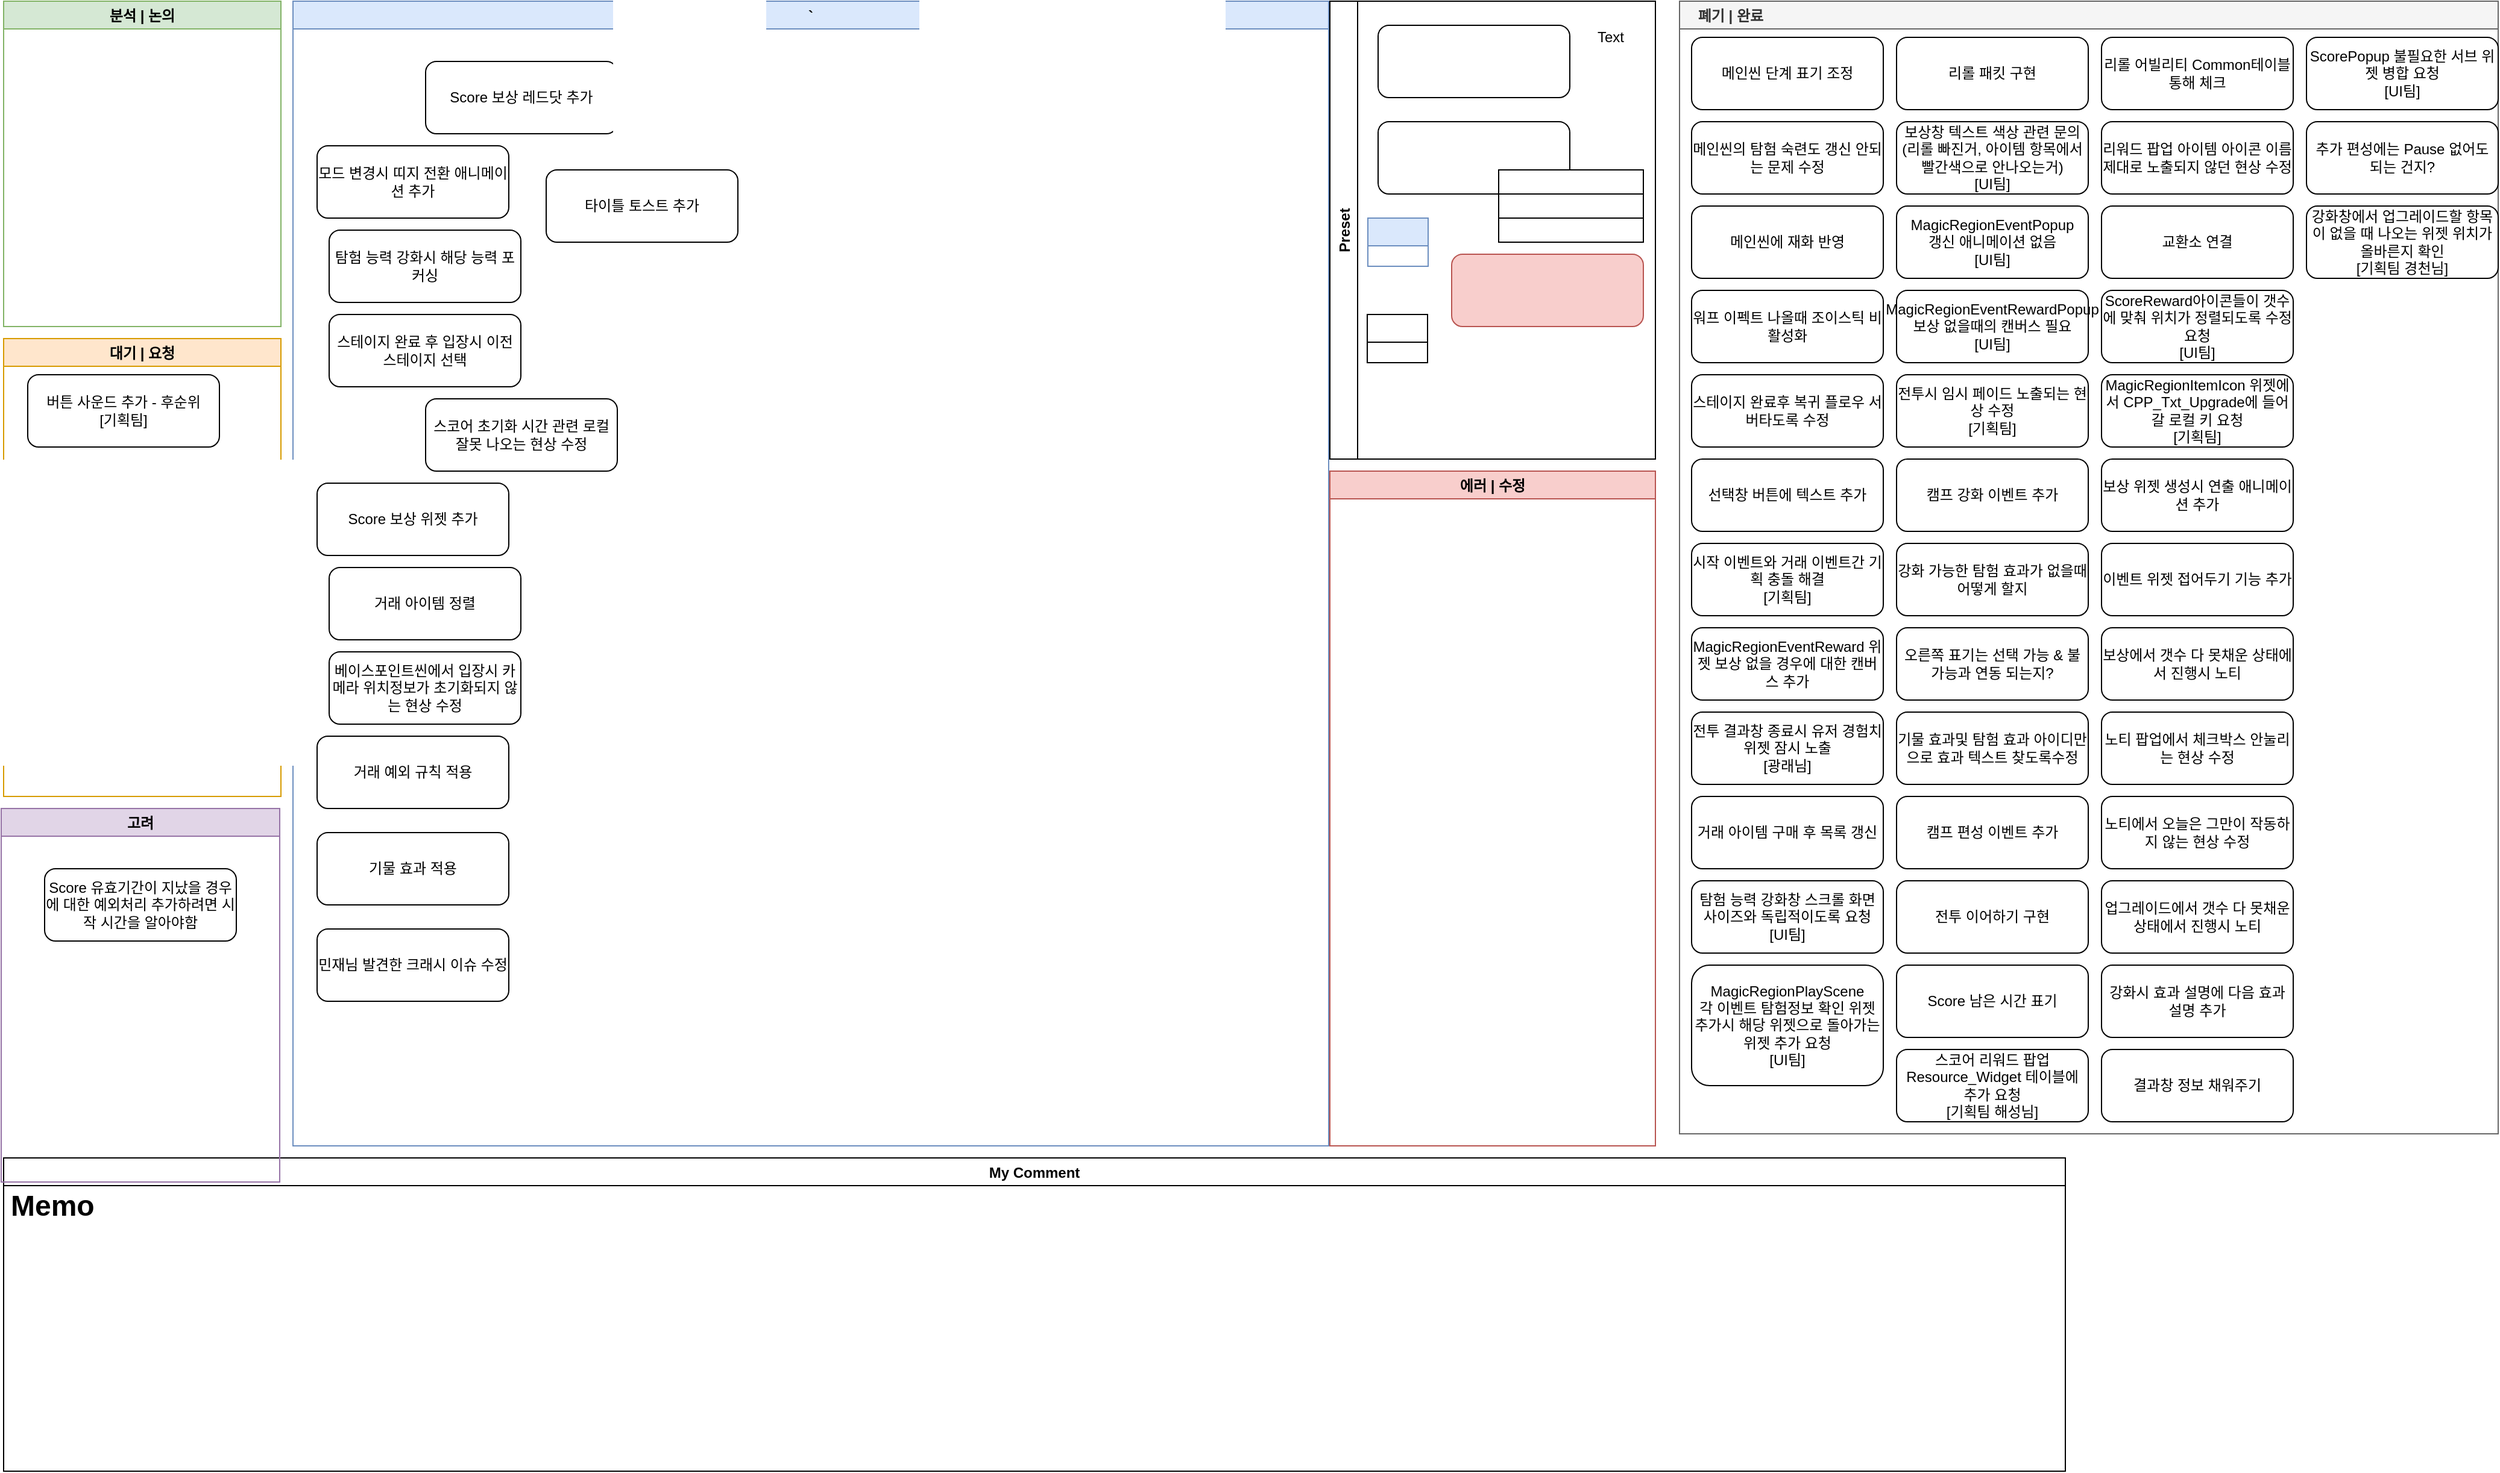 <mxfile version="24.8.4">
  <diagram id="sQ8EXhfYu_Z4RW1TYD9f" name="Page-1">
    <mxGraphModel dx="1687" dy="878" grid="1" gridSize="10" guides="1" tooltips="1" connect="0" arrows="1" fold="1" page="1" pageScale="1" pageWidth="827" pageHeight="1169" math="0" shadow="0">
      <root>
        <mxCell id="0" />
        <mxCell id="1" parent="0" />
        <mxCell id="wOnGFkAYj0Utu0_wV-MN-16" value="`" style="swimlane;fillColor=#dae8fc;strokeColor=#6c8ebf;" parent="1" vertex="1">
          <mxGeometry x="270" y="50" width="859" height="950" as="geometry" />
        </mxCell>
        <mxCell id="Hl0CqrcyUsH3RmlXjL36-16" value="거래 아이템 정렬" style="rounded=1;whiteSpace=wrap;html=1;" parent="wOnGFkAYj0Utu0_wV-MN-16" vertex="1">
          <mxGeometry x="30" y="470" width="159" height="60" as="geometry" />
        </mxCell>
        <mxCell id="Hl0CqrcyUsH3RmlXjL36-18" value="스테이지 완료 후 입장시 이전 스테이지 선택" style="rounded=1;whiteSpace=wrap;html=1;" parent="wOnGFkAYj0Utu0_wV-MN-16" vertex="1">
          <mxGeometry x="30" y="260" width="159" height="60" as="geometry" />
        </mxCell>
        <mxCell id="Hl0CqrcyUsH3RmlXjL36-19" value="베이스포인트씬에서 입장시 카메라 위치정보가 초기화되지 않는 현상 수정" style="rounded=1;whiteSpace=wrap;html=1;" parent="wOnGFkAYj0Utu0_wV-MN-16" vertex="1">
          <mxGeometry x="30" y="540" width="159" height="60" as="geometry" />
        </mxCell>
        <mxCell id="-H19STxGfVn_PWDj7dHE-3" value="Score 보상 위젯 추가" style="rounded=1;whiteSpace=wrap;html=1;" vertex="1" parent="wOnGFkAYj0Utu0_wV-MN-16">
          <mxGeometry x="20" y="400" width="159" height="60" as="geometry" />
        </mxCell>
        <mxCell id="-H19STxGfVn_PWDj7dHE-4" value="스코어 초기화 시간 관련 로컬 잘못 나오는 현상 수정" style="rounded=1;whiteSpace=wrap;html=1;" vertex="1" parent="wOnGFkAYj0Utu0_wV-MN-16">
          <mxGeometry x="110" y="330" width="159" height="60" as="geometry" />
        </mxCell>
        <mxCell id="-H19STxGfVn_PWDj7dHE-11" value="Score 보상 레드닷 추가" style="rounded=1;whiteSpace=wrap;html=1;" vertex="1" parent="wOnGFkAYj0Utu0_wV-MN-16">
          <mxGeometry x="110" y="50" width="159" height="60" as="geometry" />
        </mxCell>
        <mxCell id="-H19STxGfVn_PWDj7dHE-17" value="거래 예외 규칙 적용" style="rounded=1;whiteSpace=wrap;html=1;" vertex="1" parent="wOnGFkAYj0Utu0_wV-MN-16">
          <mxGeometry x="20" y="610" width="159" height="60" as="geometry" />
        </mxCell>
        <mxCell id="-H19STxGfVn_PWDj7dHE-21" value="탐험 능력 강화시 해당 능력 포커싱" style="rounded=1;whiteSpace=wrap;html=1;" vertex="1" parent="wOnGFkAYj0Utu0_wV-MN-16">
          <mxGeometry x="30" y="190" width="159" height="60" as="geometry" />
        </mxCell>
        <mxCell id="-H19STxGfVn_PWDj7dHE-22" value="모드 변경시 띠지 전환 애니메이션 추가" style="rounded=1;whiteSpace=wrap;html=1;" vertex="1" parent="wOnGFkAYj0Utu0_wV-MN-16">
          <mxGeometry x="20" y="120" width="159" height="60" as="geometry" />
        </mxCell>
        <mxCell id="-H19STxGfVn_PWDj7dHE-23" value="기물 효과 적용" style="rounded=1;whiteSpace=wrap;html=1;" vertex="1" parent="wOnGFkAYj0Utu0_wV-MN-16">
          <mxGeometry x="20" y="690" width="159" height="60" as="geometry" />
        </mxCell>
        <mxCell id="-H19STxGfVn_PWDj7dHE-24" value="민재님 발견한 크래시 이슈 수정" style="rounded=1;whiteSpace=wrap;html=1;" vertex="1" parent="wOnGFkAYj0Utu0_wV-MN-16">
          <mxGeometry x="20" y="770" width="159" height="60" as="geometry" />
        </mxCell>
        <mxCell id="-H19STxGfVn_PWDj7dHE-25" value="타이틀 토스트 추가" style="rounded=1;whiteSpace=wrap;html=1;" vertex="1" parent="wOnGFkAYj0Utu0_wV-MN-16">
          <mxGeometry x="210" y="140" width="159" height="60" as="geometry" />
        </mxCell>
        <mxCell id="wOnGFkAYj0Utu0_wV-MN-17" value="분석 | 논의" style="swimlane;strokeColor=#82b366;fillColor=#D5E8D4;" parent="1" vertex="1">
          <mxGeometry x="30" y="50" width="230" height="270" as="geometry" />
        </mxCell>
        <mxCell id="MTrl5ynQiznJmTlUDSWs-4" value="대기 | 요청" style="swimlane;strokeColor=#d79b00;fillColor=#ffe6cc;" parent="1" vertex="1">
          <mxGeometry x="30" y="330" width="230" height="380" as="geometry" />
        </mxCell>
        <mxCell id="Hl0CqrcyUsH3RmlXjL36-31" value="버튼 사운드 추가 - 후순위&lt;br&gt;[기획팀]" style="rounded=1;whiteSpace=wrap;html=1;" parent="MTrl5ynQiznJmTlUDSWs-4" vertex="1">
          <mxGeometry x="20" y="30" width="159" height="60" as="geometry" />
        </mxCell>
        <mxCell id="hDPYIisuoytdxOGGVnbc-3" value="    폐기 | 완료" style="swimlane;strokeColor=#666666;fillColor=#f5f5f5;fontColor=#333333;align=left;" parent="1" vertex="1">
          <mxGeometry x="1420" y="50" width="679" height="940" as="geometry">
            <mxRectangle x="1130" y="50" width="90" height="23" as="alternateBounds" />
          </mxGeometry>
        </mxCell>
        <mxCell id="dMWVsQm3UKa0kzxUu898-2" value="메인씬 단계 표기 조정" style="rounded=1;whiteSpace=wrap;html=1;" parent="hDPYIisuoytdxOGGVnbc-3" vertex="1">
          <mxGeometry x="10" y="30" width="159" height="60" as="geometry" />
        </mxCell>
        <mxCell id="Hl0CqrcyUsH3RmlXjL36-9" value="메인씬의 탐험 숙련도 갱신 안되는 문제 수정" style="rounded=1;whiteSpace=wrap;html=1;" parent="hDPYIisuoytdxOGGVnbc-3" vertex="1">
          <mxGeometry x="10" y="100" width="159" height="60" as="geometry" />
        </mxCell>
        <mxCell id="Hl0CqrcyUsH3RmlXjL36-11" value="메인씬에 재화 반영" style="rounded=1;whiteSpace=wrap;html=1;" parent="hDPYIisuoytdxOGGVnbc-3" vertex="1">
          <mxGeometry x="10" y="170" width="159" height="60" as="geometry" />
        </mxCell>
        <mxCell id="Hl0CqrcyUsH3RmlXjL36-12" value="워프 이펙트 나올때 조이스틱 비활성화" style="rounded=1;whiteSpace=wrap;html=1;" parent="hDPYIisuoytdxOGGVnbc-3" vertex="1">
          <mxGeometry x="10" y="240" width="159" height="60" as="geometry" />
        </mxCell>
        <mxCell id="Hl0CqrcyUsH3RmlXjL36-5" value="스테이지 완료후 복귀 플로우 서버타도록 수정" style="rounded=1;whiteSpace=wrap;html=1;" parent="hDPYIisuoytdxOGGVnbc-3" vertex="1">
          <mxGeometry x="10" y="310" width="159" height="60" as="geometry" />
        </mxCell>
        <mxCell id="Hl0CqrcyUsH3RmlXjL36-10" value="선택창 버튼에 텍스트 추가" style="rounded=1;whiteSpace=wrap;html=1;" parent="hDPYIisuoytdxOGGVnbc-3" vertex="1">
          <mxGeometry x="10" y="380" width="159" height="60" as="geometry" />
        </mxCell>
        <mxCell id="Hl0CqrcyUsH3RmlXjL36-8" value="시작 이벤트와 거래 이벤트간 기획 충돌 해결&lt;br&gt;[기획팀]" style="rounded=1;whiteSpace=wrap;html=1;" parent="hDPYIisuoytdxOGGVnbc-3" vertex="1">
          <mxGeometry x="10" y="450" width="159" height="60" as="geometry" />
        </mxCell>
        <mxCell id="Hl0CqrcyUsH3RmlXjL36-21" value="MagicRegionEventReward 위젯 보상 없을 경우에 대한 캔버스 추가" style="rounded=1;whiteSpace=wrap;html=1;" parent="hDPYIisuoytdxOGGVnbc-3" vertex="1">
          <mxGeometry x="10" y="520" width="159" height="60" as="geometry" />
        </mxCell>
        <mxCell id="Hl0CqrcyUsH3RmlXjL36-2" value="전투 결과창 종료시 유저 경험치 위젯 잠시 노출&lt;br&gt;[광래님]" style="rounded=1;whiteSpace=wrap;html=1;" parent="hDPYIisuoytdxOGGVnbc-3" vertex="1">
          <mxGeometry x="10" y="590" width="159" height="60" as="geometry" />
        </mxCell>
        <mxCell id="Hl0CqrcyUsH3RmlXjL36-17" value="거래 아이템 구매 후 목록 갱신" style="rounded=1;whiteSpace=wrap;html=1;" parent="hDPYIisuoytdxOGGVnbc-3" vertex="1">
          <mxGeometry x="10" y="660" width="159" height="60" as="geometry" />
        </mxCell>
        <mxCell id="Hl0CqrcyUsH3RmlXjL36-7" value="탐험 능력 강화창 스크롤 화면 사이즈와 독립적이도록 요청&lt;div&gt;[UI팀]&lt;/div&gt;" style="rounded=1;whiteSpace=wrap;html=1;" parent="hDPYIisuoytdxOGGVnbc-3" vertex="1">
          <mxGeometry x="10" y="730" width="159" height="60" as="geometry" />
        </mxCell>
        <mxCell id="Hl0CqrcyUsH3RmlXjL36-13" value="MagicRegionPlayScene&lt;br&gt;각 이벤트 탐험정보 확인 위젯 추가시 해당 위젯으로 돌아가는 위젯 추가 요청&lt;br&gt;&lt;div&gt;[UI팀]&lt;/div&gt;" style="rounded=1;whiteSpace=wrap;html=1;" parent="hDPYIisuoytdxOGGVnbc-3" vertex="1">
          <mxGeometry x="10" y="800" width="159" height="100" as="geometry" />
        </mxCell>
        <mxCell id="Hl0CqrcyUsH3RmlXjL36-22" value="보상창 텍스트 색상 관련 문의(리롤 빠진거, 아이템 항목에서 빨간색으로 안나오는거)&lt;div&gt;[UI팀]&lt;/div&gt;" style="rounded=1;whiteSpace=wrap;html=1;" parent="hDPYIisuoytdxOGGVnbc-3" vertex="1">
          <mxGeometry x="180" y="100" width="159" height="60" as="geometry" />
        </mxCell>
        <mxCell id="Hl0CqrcyUsH3RmlXjL36-24" value="MagicRegionEventPopup&lt;br&gt;갱신 애니메이션 없음&lt;div&gt;[UI팀]&lt;/div&gt;" style="rounded=1;whiteSpace=wrap;html=1;" parent="hDPYIisuoytdxOGGVnbc-3" vertex="1">
          <mxGeometry x="180" y="170" width="159" height="60" as="geometry" />
        </mxCell>
        <mxCell id="Hl0CqrcyUsH3RmlXjL36-25" value="MagicRegionEventRewardPopup 보상 없을때의 캔버스 필요&lt;br&gt;[UI팀]" style="rounded=1;whiteSpace=wrap;html=1;" parent="hDPYIisuoytdxOGGVnbc-3" vertex="1">
          <mxGeometry x="180" y="240" width="159" height="60" as="geometry" />
        </mxCell>
        <mxCell id="dMWVsQm3UKa0kzxUu898-1" value="리롤 패킷 구현" style="rounded=1;whiteSpace=wrap;html=1;" parent="hDPYIisuoytdxOGGVnbc-3" vertex="1">
          <mxGeometry x="180" y="30" width="159" height="60" as="geometry" />
        </mxCell>
        <mxCell id="Hl0CqrcyUsH3RmlXjL36-6" value="전투시 임시 페이드 노출되는 현상 수정&lt;div&gt;[기획팀]&lt;/div&gt;" style="rounded=1;whiteSpace=wrap;html=1;" parent="hDPYIisuoytdxOGGVnbc-3" vertex="1">
          <mxGeometry x="180" y="310" width="159" height="60" as="geometry" />
        </mxCell>
        <mxCell id="Hl0CqrcyUsH3RmlXjL36-15" value="캠프 강화 이벤트 추가" style="rounded=1;whiteSpace=wrap;html=1;" parent="hDPYIisuoytdxOGGVnbc-3" vertex="1">
          <mxGeometry x="180" y="380" width="159" height="60" as="geometry" />
        </mxCell>
        <mxCell id="Hl0CqrcyUsH3RmlXjL36-26" value="강화 가능한 탐험 효과가 없을때 어떻게 할지" style="rounded=1;whiteSpace=wrap;html=1;" parent="hDPYIisuoytdxOGGVnbc-3" vertex="1">
          <mxGeometry x="180" y="450" width="159" height="60" as="geometry" />
        </mxCell>
        <mxCell id="Hl0CqrcyUsH3RmlXjL36-27" value="오른쪽 표기는 선택 가능 &amp;amp; 불가능과 연동 되는지?" style="rounded=1;whiteSpace=wrap;html=1;" parent="hDPYIisuoytdxOGGVnbc-3" vertex="1">
          <mxGeometry x="180" y="520" width="159" height="60" as="geometry" />
        </mxCell>
        <mxCell id="-H19STxGfVn_PWDj7dHE-1" value="기물 효과및 탐험 효과 아이디만으로 효과 텍스트 찾도록수정" style="rounded=1;whiteSpace=wrap;html=1;" vertex="1" parent="hDPYIisuoytdxOGGVnbc-3">
          <mxGeometry x="180" y="590" width="159" height="60" as="geometry" />
        </mxCell>
        <mxCell id="Hl0CqrcyUsH3RmlXjL36-14" value="캠프 편성 이벤트 추가" style="rounded=1;whiteSpace=wrap;html=1;" parent="hDPYIisuoytdxOGGVnbc-3" vertex="1">
          <mxGeometry x="180" y="660" width="159" height="60" as="geometry" />
        </mxCell>
        <mxCell id="Hl0CqrcyUsH3RmlXjL36-30" value="전투 이어하기 구현" style="rounded=1;whiteSpace=wrap;html=1;" parent="hDPYIisuoytdxOGGVnbc-3" vertex="1">
          <mxGeometry x="180" y="730" width="159" height="60" as="geometry" />
        </mxCell>
        <mxCell id="-H19STxGfVn_PWDj7dHE-2" value="Score 남은 시간 표기" style="rounded=1;whiteSpace=wrap;html=1;" vertex="1" parent="hDPYIisuoytdxOGGVnbc-3">
          <mxGeometry x="180" y="800" width="159" height="60" as="geometry" />
        </mxCell>
        <mxCell id="-H19STxGfVn_PWDj7dHE-8" value="스코어 리워드 팝업 Resource_Widget 테이블에 추가 요청&lt;br&gt;[기획팀 해성님]" style="rounded=1;whiteSpace=wrap;html=1;" vertex="1" parent="hDPYIisuoytdxOGGVnbc-3">
          <mxGeometry x="180" y="870" width="159" height="60" as="geometry" />
        </mxCell>
        <mxCell id="Hl0CqrcyUsH3RmlXjL36-23" value="리롤 어빌리티 Common테이블 통해 체크" style="rounded=1;whiteSpace=wrap;html=1;" parent="hDPYIisuoytdxOGGVnbc-3" vertex="1">
          <mxGeometry x="350" y="30" width="159" height="60" as="geometry" />
        </mxCell>
        <mxCell id="-H19STxGfVn_PWDj7dHE-10" value="리워드 팝업 아이템 아이콘 이름 제대로 노출되지 않던 현상 수정" style="rounded=1;whiteSpace=wrap;html=1;" vertex="1" parent="hDPYIisuoytdxOGGVnbc-3">
          <mxGeometry x="350" y="100" width="159" height="60" as="geometry" />
        </mxCell>
        <mxCell id="-H19STxGfVn_PWDj7dHE-12" value="교환소 연결" style="rounded=1;whiteSpace=wrap;html=1;" vertex="1" parent="hDPYIisuoytdxOGGVnbc-3">
          <mxGeometry x="350" y="170" width="159" height="60" as="geometry" />
        </mxCell>
        <mxCell id="-H19STxGfVn_PWDj7dHE-9" value="ScoreReward아이콘들이 갯수에 맞춰 위치가 정렬되도록 수정 요청&lt;br&gt;[UI팀]" style="rounded=1;whiteSpace=wrap;html=1;" vertex="1" parent="hDPYIisuoytdxOGGVnbc-3">
          <mxGeometry x="350" y="240" width="159" height="60" as="geometry" />
        </mxCell>
        <mxCell id="Hl0CqrcyUsH3RmlXjL36-28" value="MagicRegionItemIcon 위젯에서 CPP_Txt_Upgrade에 들어갈 로컬 키 요청&lt;br&gt;[기획팀]" style="rounded=1;whiteSpace=wrap;html=1;" parent="hDPYIisuoytdxOGGVnbc-3" vertex="1">
          <mxGeometry x="350" y="310" width="159" height="60" as="geometry" />
        </mxCell>
        <mxCell id="-H19STxGfVn_PWDj7dHE-6" value="보상 위젯 생성시 연출 애니메이션 추가" style="rounded=1;whiteSpace=wrap;html=1;" vertex="1" parent="hDPYIisuoytdxOGGVnbc-3">
          <mxGeometry x="350" y="380" width="159" height="60" as="geometry" />
        </mxCell>
        <mxCell id="-H19STxGfVn_PWDj7dHE-14" value="이벤트 위젯 접어두기 기능 추가" style="rounded=1;whiteSpace=wrap;html=1;" vertex="1" parent="hDPYIisuoytdxOGGVnbc-3">
          <mxGeometry x="350" y="450" width="159" height="60" as="geometry" />
        </mxCell>
        <mxCell id="Hl0CqrcyUsH3RmlXjL36-29" value="보상에서 갯수 다 못채운 상태에서 진행시 노티" style="rounded=1;whiteSpace=wrap;html=1;" parent="hDPYIisuoytdxOGGVnbc-3" vertex="1">
          <mxGeometry x="350" y="520" width="159" height="60" as="geometry" />
        </mxCell>
        <mxCell id="-H19STxGfVn_PWDj7dHE-15" value="노티 팝업에서 체크박스 안눌리는 현상 수정" style="rounded=1;whiteSpace=wrap;html=1;" vertex="1" parent="hDPYIisuoytdxOGGVnbc-3">
          <mxGeometry x="350" y="590" width="159" height="60" as="geometry" />
        </mxCell>
        <mxCell id="-H19STxGfVn_PWDj7dHE-16" value="노티에서 오늘은 그만이 작동하지 않는 현상 수정" style="rounded=1;whiteSpace=wrap;html=1;" vertex="1" parent="hDPYIisuoytdxOGGVnbc-3">
          <mxGeometry x="350" y="660" width="159" height="60" as="geometry" />
        </mxCell>
        <mxCell id="Hl0CqrcyUsH3RmlXjL36-33" value="업그레이드에서 갯수 다 못채운 상태에서 진행시 노티" style="rounded=1;whiteSpace=wrap;html=1;" parent="hDPYIisuoytdxOGGVnbc-3" vertex="1">
          <mxGeometry x="350" y="730" width="159" height="60" as="geometry" />
        </mxCell>
        <mxCell id="Hl0CqrcyUsH3RmlXjL36-34" value="강화시 효과 설명에 다음 효과 설명 추가" style="rounded=1;whiteSpace=wrap;html=1;" parent="hDPYIisuoytdxOGGVnbc-3" vertex="1">
          <mxGeometry x="350" y="800" width="159" height="60" as="geometry" />
        </mxCell>
        <mxCell id="Hl0CqrcyUsH3RmlXjL36-1" value="결과창 정보 채워주기" style="rounded=1;whiteSpace=wrap;html=1;" parent="hDPYIisuoytdxOGGVnbc-3" vertex="1">
          <mxGeometry x="350" y="870" width="159" height="60" as="geometry" />
        </mxCell>
        <mxCell id="-H19STxGfVn_PWDj7dHE-13" value="ScorePopup 불필요한 서브 위젯 병합 요청&lt;br&gt;[UI팀]" style="rounded=1;whiteSpace=wrap;html=1;" vertex="1" parent="hDPYIisuoytdxOGGVnbc-3">
          <mxGeometry x="520" y="30" width="159" height="60" as="geometry" />
        </mxCell>
        <mxCell id="-H19STxGfVn_PWDj7dHE-18" value="추가 편성에는 Pause 없어도 되는 건지?" style="rounded=1;whiteSpace=wrap;html=1;" vertex="1" parent="hDPYIisuoytdxOGGVnbc-3">
          <mxGeometry x="520" y="100" width="159" height="60" as="geometry" />
        </mxCell>
        <mxCell id="-H19STxGfVn_PWDj7dHE-20" value="강화창에서 업그레이드할 항목이 없을 때 나오는 위젯 위치가 올바른지 확인&lt;br&gt;[기획팀 경천님]" style="rounded=1;whiteSpace=wrap;html=1;" vertex="1" parent="hDPYIisuoytdxOGGVnbc-3">
          <mxGeometry x="520" y="170" width="159" height="60" as="geometry" />
        </mxCell>
        <mxCell id="6kkVd8V_ymKgZ0_L0vxy-3" value="My Comment" style="swimlane;" parent="1" vertex="1">
          <mxGeometry x="30" y="1010" width="1710" height="260" as="geometry">
            <mxRectangle x="49" y="720" width="100" height="23" as="alternateBounds" />
          </mxGeometry>
        </mxCell>
        <mxCell id="KfCYHrgsOKh0RXw9eGPa-2" value="&lt;h1&gt;Memo&lt;/h1&gt;&lt;div&gt;&lt;br&gt;&lt;/div&gt;" style="text;html=1;strokeColor=none;fillColor=none;spacing=5;spacingTop=-20;whiteSpace=wrap;overflow=hidden;rounded=0;align=left;" parent="6kkVd8V_ymKgZ0_L0vxy-3" vertex="1">
          <mxGeometry x="1" y="20" width="1070" height="240" as="geometry" />
        </mxCell>
        <mxCell id="wOnGFkAYj0Utu0_wV-MN-18" value="고려" style="swimlane;fillColor=#e1d5e7;strokeColor=#9673a6;" parent="1" vertex="1">
          <mxGeometry x="28" y="720" width="231" height="310" as="geometry" />
        </mxCell>
        <mxCell id="-H19STxGfVn_PWDj7dHE-7" value="Score 유효기간이 지났을 경우에 대한 예외처리 추가하려면 시작 시간을 알아야함" style="rounded=1;whiteSpace=wrap;html=1;" vertex="1" parent="wOnGFkAYj0Utu0_wV-MN-18">
          <mxGeometry x="36" y="50" width="159" height="60" as="geometry" />
        </mxCell>
        <mxCell id="oumLD8d3DvaTa1NXrWpt-27" value="Preset" style="swimlane;horizontal=0;" parent="1" vertex="1">
          <mxGeometry x="1130" y="50" width="270" height="380" as="geometry" />
        </mxCell>
        <mxCell id="oumLD8d3DvaTa1NXrWpt-32" value="" style="swimlane;fillColor=#dae8fc;strokeColor=#6c8ebf;" parent="oumLD8d3DvaTa1NXrWpt-27" vertex="1" collapsed="1">
          <mxGeometry x="31.5" y="180" width="50" height="40" as="geometry">
            <mxRectangle x="31.5" y="180" width="219.5" height="60" as="alternateBounds" />
          </mxGeometry>
        </mxCell>
        <mxCell id="oumLD8d3DvaTa1NXrWpt-34" value="" style="swimlane;" parent="oumLD8d3DvaTa1NXrWpt-27" vertex="1" collapsed="1">
          <mxGeometry x="31" y="260" width="50" height="40" as="geometry">
            <mxRectangle x="31" y="260" width="219" height="50" as="alternateBounds" />
          </mxGeometry>
        </mxCell>
        <mxCell id="Fb32EvJjGHJRLybvlaYY-3" value="Text" style="text;html=1;align=left;verticalAlign=middle;resizable=0;points=[];autosize=1;strokeColor=none;" parent="oumLD8d3DvaTa1NXrWpt-27" vertex="1">
          <mxGeometry x="220" y="20" width="40" height="20" as="geometry" />
        </mxCell>
        <mxCell id="tH88tRurDEZZYX3UZ1Wb-1" value="" style="rounded=1;whiteSpace=wrap;html=1;" parent="oumLD8d3DvaTa1NXrWpt-27" vertex="1">
          <mxGeometry x="40" y="20" width="159" height="60" as="geometry" />
        </mxCell>
        <mxCell id="8vmb4RLjWRvc2X2qJKQM-1" value="" style="rounded=1;whiteSpace=wrap;html=1;fillColor=#f8cecc;strokeColor=#b85450;" parent="oumLD8d3DvaTa1NXrWpt-27" vertex="1">
          <mxGeometry x="101" y="210" width="159" height="60" as="geometry" />
        </mxCell>
        <mxCell id="Lh-9QCx4mtw0z8OulHlL-3" value="" style="group" parent="oumLD8d3DvaTa1NXrWpt-27" vertex="1" connectable="0">
          <mxGeometry x="40" y="100" width="220" height="100" as="geometry" />
        </mxCell>
        <mxCell id="Lh-9QCx4mtw0z8OulHlL-2" value="" style="rounded=0;whiteSpace=wrap;html=1;" parent="Lh-9QCx4mtw0z8OulHlL-3" vertex="1">
          <mxGeometry x="100" y="80" width="120" height="20" as="geometry" />
        </mxCell>
        <mxCell id="oumLD8d3DvaTa1NXrWpt-28" value="" style="rounded=1;whiteSpace=wrap;html=1;" parent="Lh-9QCx4mtw0z8OulHlL-3" vertex="1">
          <mxGeometry width="159" height="60" as="geometry" />
        </mxCell>
        <mxCell id="oumLD8d3DvaTa1NXrWpt-29" value="" style="rounded=0;whiteSpace=wrap;html=1;" parent="Lh-9QCx4mtw0z8OulHlL-3" vertex="1">
          <mxGeometry x="100" y="60" width="120" height="20" as="geometry" />
        </mxCell>
        <mxCell id="oumLD8d3DvaTa1NXrWpt-30" value="" style="rounded=0;whiteSpace=wrap;html=1;" parent="Lh-9QCx4mtw0z8OulHlL-3" vertex="1">
          <mxGeometry x="100" y="40" width="120" height="20" as="geometry" />
        </mxCell>
        <mxCell id="9A0mLHsorhuxDrabdEOj-9" value="에러 | 수정" style="swimlane;fillColor=#f8cecc;strokeColor=#b85450;startSize=23;" parent="1" vertex="1">
          <mxGeometry x="1130" y="440" width="270" height="560" as="geometry">
            <mxRectangle x="620" y="440" width="90" height="23" as="alternateBounds" />
          </mxGeometry>
        </mxCell>
      </root>
    </mxGraphModel>
  </diagram>
</mxfile>

